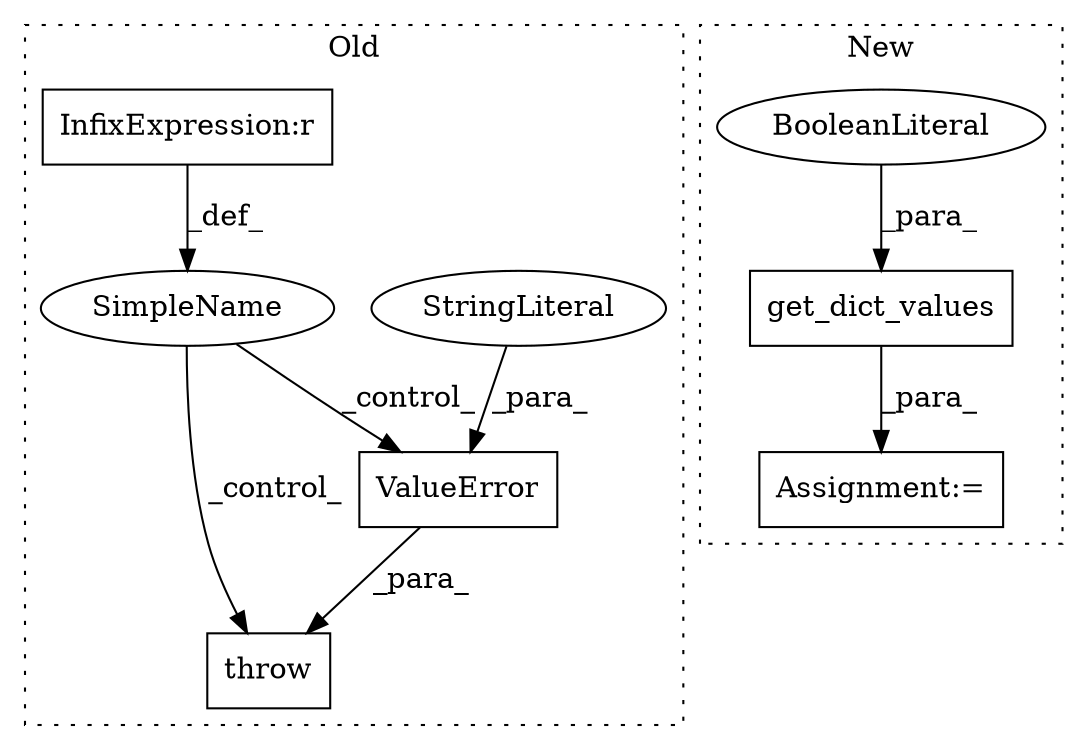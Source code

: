 digraph G {
subgraph cluster0 {
1 [label="ValueError" a="32" s="723,758" l="11,1" shape="box"];
3 [label="SimpleName" a="42" s="" l="" shape="ellipse"];
4 [label="throw" a="53" s="717" l="6" shape="box"];
6 [label="StringLiteral" a="45" s="734" l="24" shape="ellipse"];
7 [label="InfixExpression:r" a="27" s="398" l="3" shape="box"];
label = "Old";
style="dotted";
}
subgraph cluster1 {
2 [label="get_dict_values" a="32" s="476,518" l="16,1" shape="box"];
5 [label="BooleanLiteral" a="9" s="514" l="4" shape="ellipse"];
8 [label="Assignment:=" a="7" s="475" l="1" shape="box"];
label = "New";
style="dotted";
}
1 -> 4 [label="_para_"];
2 -> 8 [label="_para_"];
3 -> 1 [label="_control_"];
3 -> 4 [label="_control_"];
5 -> 2 [label="_para_"];
6 -> 1 [label="_para_"];
7 -> 3 [label="_def_"];
}